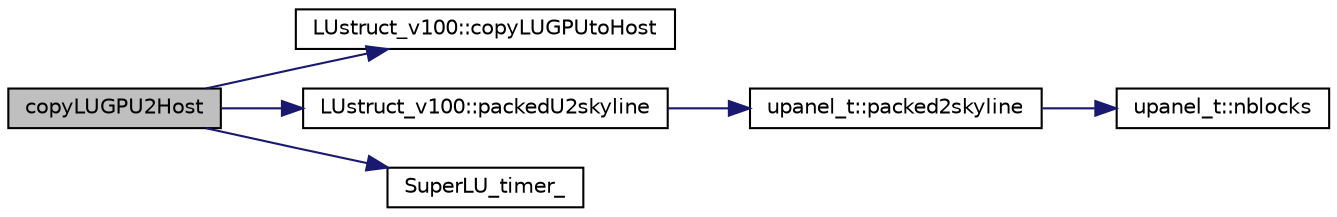 digraph "copyLUGPU2Host"
{
 // LATEX_PDF_SIZE
  edge [fontname="Helvetica",fontsize="10",labelfontname="Helvetica",labelfontsize="10"];
  node [fontname="Helvetica",fontsize="10",shape=record];
  rankdir="LR";
  Node1 [label="copyLUGPU2Host",height=0.2,width=0.4,color="black", fillcolor="grey75", style="filled", fontcolor="black",tooltip=" "];
  Node1 -> Node2 [color="midnightblue",fontsize="10",style="solid",fontname="Helvetica"];
  Node2 [label="LUstruct_v100::copyLUGPUtoHost",height=0.2,width=0.4,color="black", fillcolor="white", style="filled",URL="$structLUstruct__v100.html#a98baeba3a9eeb3c709d8fb82e98738a5",tooltip=" "];
  Node1 -> Node3 [color="midnightblue",fontsize="10",style="solid",fontname="Helvetica"];
  Node3 [label="LUstruct_v100::packedU2skyline",height=0.2,width=0.4,color="black", fillcolor="white", style="filled",URL="$structLUstruct__v100.html#a0e3d7f97c0a671662145b05b08a07224",tooltip=" "];
  Node3 -> Node4 [color="midnightblue",fontsize="10",style="solid",fontname="Helvetica"];
  Node4 [label="upanel_t::packed2skyline",height=0.2,width=0.4,color="black", fillcolor="white", style="filled",URL="$classupanel__t.html#a4e24e1a2da5e9193d943a4dc627e0ea3",tooltip=" "];
  Node4 -> Node5 [color="midnightblue",fontsize="10",style="solid",fontname="Helvetica"];
  Node5 [label="upanel_t::nblocks",height=0.2,width=0.4,color="black", fillcolor="white", style="filled",URL="$classupanel__t.html#a4af07a416919f0fb377d99db018cd649",tooltip=" "];
  Node1 -> Node6 [color="midnightblue",fontsize="10",style="solid",fontname="Helvetica"];
  Node6 [label="SuperLU_timer_",height=0.2,width=0.4,color="black", fillcolor="white", style="filled",URL="$superlu__timer_8c.html#a0c6777573bbfe81917cd381e0090d355",tooltip=" "];
}
